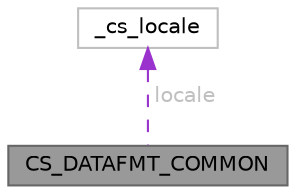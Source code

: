 digraph "CS_DATAFMT_COMMON"
{
 // LATEX_PDF_SIZE
  bgcolor="transparent";
  edge [fontname=Helvetica,fontsize=10,labelfontname=Helvetica,labelfontsize=10];
  node [fontname=Helvetica,fontsize=10,shape=box,height=0.2,width=0.4];
  Node1 [id="Node000001",label="CS_DATAFMT_COMMON",height=0.2,width=0.4,color="gray40", fillcolor="grey60", style="filled", fontcolor="black",tooltip=" "];
  Node2 -> Node1 [id="edge1_Node000001_Node000002",dir="back",color="darkorchid3",style="dashed",tooltip=" ",label=" locale",fontcolor="grey" ];
  Node2 [id="Node000002",label="_cs_locale",height=0.2,width=0.4,color="grey75", fillcolor="white", style="filled",URL="$a00958.html",tooltip=" "];
}
